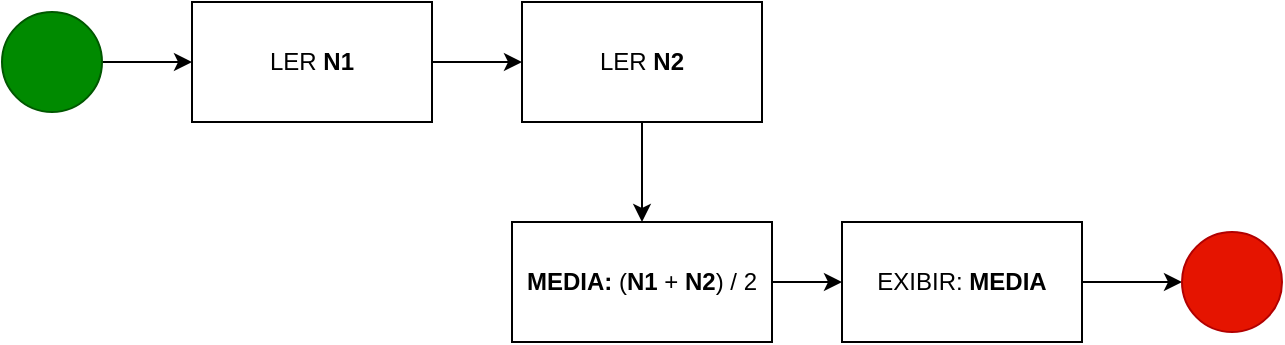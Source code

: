 <mxfile version="20.8.16" type="device" pages="3"><diagram name="Página-1" id="im9TYyt6e-42i8kbJlmr"><mxGraphModel dx="954" dy="664" grid="1" gridSize="10" guides="1" tooltips="1" connect="1" arrows="1" fold="1" page="1" pageScale="1" pageWidth="827" pageHeight="1169" math="0" shadow="0"><root><mxCell id="0"/><mxCell id="1" parent="0"/><mxCell id="_93w0_g1gHF-XJ7xFoQS-3" value="" style="edgeStyle=orthogonalEdgeStyle;rounded=0;orthogonalLoop=1;jettySize=auto;html=1;" edge="1" parent="1" source="_93w0_g1gHF-XJ7xFoQS-1" target="_93w0_g1gHF-XJ7xFoQS-2"><mxGeometry relative="1" as="geometry"/></mxCell><mxCell id="_93w0_g1gHF-XJ7xFoQS-1" value="" style="ellipse;whiteSpace=wrap;html=1;aspect=fixed;fillColor=#008a00;fontColor=#ffffff;strokeColor=#005700;" vertex="1" parent="1"><mxGeometry x="50" y="110" width="50" height="50" as="geometry"/></mxCell><mxCell id="_93w0_g1gHF-XJ7xFoQS-5" value="" style="edgeStyle=orthogonalEdgeStyle;rounded=0;orthogonalLoop=1;jettySize=auto;html=1;" edge="1" parent="1" source="_93w0_g1gHF-XJ7xFoQS-2" target="_93w0_g1gHF-XJ7xFoQS-4"><mxGeometry relative="1" as="geometry"/></mxCell><mxCell id="_93w0_g1gHF-XJ7xFoQS-2" value="LER &lt;b&gt;N1&lt;/b&gt;" style="whiteSpace=wrap;html=1;" vertex="1" parent="1"><mxGeometry x="145" y="105" width="120" height="60" as="geometry"/></mxCell><mxCell id="_93w0_g1gHF-XJ7xFoQS-7" value="" style="edgeStyle=orthogonalEdgeStyle;rounded=0;orthogonalLoop=1;jettySize=auto;html=1;" edge="1" parent="1" source="_93w0_g1gHF-XJ7xFoQS-4" target="_93w0_g1gHF-XJ7xFoQS-6"><mxGeometry relative="1" as="geometry"/></mxCell><mxCell id="_93w0_g1gHF-XJ7xFoQS-4" value="LER &lt;b&gt;N2&lt;/b&gt;" style="whiteSpace=wrap;html=1;" vertex="1" parent="1"><mxGeometry x="310" y="105" width="120" height="60" as="geometry"/></mxCell><mxCell id="_93w0_g1gHF-XJ7xFoQS-9" value="" style="edgeStyle=orthogonalEdgeStyle;rounded=0;orthogonalLoop=1;jettySize=auto;html=1;" edge="1" parent="1" source="_93w0_g1gHF-XJ7xFoQS-6" target="_93w0_g1gHF-XJ7xFoQS-8"><mxGeometry relative="1" as="geometry"/></mxCell><mxCell id="_93w0_g1gHF-XJ7xFoQS-6" value="&lt;b&gt;MEDIA: &lt;/b&gt;(&lt;b&gt;N1&lt;/b&gt; + &lt;b&gt;N2&lt;/b&gt;) / 2" style="whiteSpace=wrap;html=1;" vertex="1" parent="1"><mxGeometry x="305" y="215" width="130" height="60" as="geometry"/></mxCell><mxCell id="_93w0_g1gHF-XJ7xFoQS-11" value="" style="edgeStyle=orthogonalEdgeStyle;rounded=0;orthogonalLoop=1;jettySize=auto;html=1;" edge="1" parent="1" source="_93w0_g1gHF-XJ7xFoQS-8" target="_93w0_g1gHF-XJ7xFoQS-10"><mxGeometry relative="1" as="geometry"/></mxCell><mxCell id="_93w0_g1gHF-XJ7xFoQS-8" value="EXIBIR: &lt;b&gt;MEDIA&lt;/b&gt;" style="whiteSpace=wrap;html=1;" vertex="1" parent="1"><mxGeometry x="470" y="215" width="120" height="60" as="geometry"/></mxCell><mxCell id="_93w0_g1gHF-XJ7xFoQS-10" value="" style="ellipse;whiteSpace=wrap;html=1;aspect=fixed;fillColor=#e51400;fontColor=#ffffff;strokeColor=#B20000;" vertex="1" parent="1"><mxGeometry x="640" y="220" width="50" height="50" as="geometry"/></mxCell></root></mxGraphModel></diagram><diagram id="t80I6NuHK-PuGXfwJQb-" name="Página-2"><mxGraphModel dx="954" dy="664" grid="1" gridSize="10" guides="1" tooltips="1" connect="1" arrows="1" fold="1" page="1" pageScale="1" pageWidth="827" pageHeight="1169" math="0" shadow="0"><root><mxCell id="0"/><mxCell id="1" parent="0"/><mxCell id="fE0fvDLHwSbxk-1iv0Ez-1" value="" style="edgeStyle=orthogonalEdgeStyle;rounded=0;orthogonalLoop=1;jettySize=auto;html=1;" edge="1" parent="1" source="fE0fvDLHwSbxk-1iv0Ez-2" target="fE0fvDLHwSbxk-1iv0Ez-4"><mxGeometry relative="1" as="geometry"/></mxCell><mxCell id="fE0fvDLHwSbxk-1iv0Ez-2" value="" style="ellipse;whiteSpace=wrap;html=1;aspect=fixed;fillColor=#008a00;fontColor=#ffffff;strokeColor=#005700;" vertex="1" parent="1"><mxGeometry x="50" y="110" width="50" height="50" as="geometry"/></mxCell><mxCell id="fE0fvDLHwSbxk-1iv0Ez-3" value="" style="edgeStyle=orthogonalEdgeStyle;rounded=0;orthogonalLoop=1;jettySize=auto;html=1;" edge="1" parent="1" source="fE0fvDLHwSbxk-1iv0Ez-4" target="fE0fvDLHwSbxk-1iv0Ez-6"><mxGeometry relative="1" as="geometry"/></mxCell><mxCell id="fE0fvDLHwSbxk-1iv0Ez-4" value="LER &lt;b&gt;N1&lt;/b&gt;" style="whiteSpace=wrap;html=1;" vertex="1" parent="1"><mxGeometry x="145" y="105" width="120" height="60" as="geometry"/></mxCell><mxCell id="fE0fvDLHwSbxk-1iv0Ez-5" value="" style="edgeStyle=orthogonalEdgeStyle;rounded=0;orthogonalLoop=1;jettySize=auto;html=1;" edge="1" parent="1" source="fE0fvDLHwSbxk-1iv0Ez-6" target="fE0fvDLHwSbxk-1iv0Ez-8"><mxGeometry relative="1" as="geometry"/></mxCell><mxCell id="fE0fvDLHwSbxk-1iv0Ez-6" value="LER &lt;b&gt;N2&lt;/b&gt;" style="whiteSpace=wrap;html=1;" vertex="1" parent="1"><mxGeometry x="310" y="105" width="120" height="60" as="geometry"/></mxCell><mxCell id="fE0fvDLHwSbxk-1iv0Ez-13" value="" style="edgeStyle=orthogonalEdgeStyle;rounded=0;orthogonalLoop=1;jettySize=auto;html=1;" edge="1" parent="1" source="fE0fvDLHwSbxk-1iv0Ez-8" target="fE0fvDLHwSbxk-1iv0Ez-12"><mxGeometry relative="1" as="geometry"/></mxCell><mxCell id="fE0fvDLHwSbxk-1iv0Ez-8" value="&lt;b&gt;MEDIA: &lt;/b&gt;(&lt;b&gt;N1&lt;/b&gt; + &lt;b&gt;N2&lt;/b&gt;) / 2" style="whiteSpace=wrap;html=1;" vertex="1" parent="1"><mxGeometry x="305" y="215" width="130" height="60" as="geometry"/></mxCell><mxCell id="fE0fvDLHwSbxk-1iv0Ez-11" value="" style="ellipse;whiteSpace=wrap;html=1;aspect=fixed;fillColor=#e51400;fontColor=#ffffff;strokeColor=#B20000;" vertex="1" parent="1"><mxGeometry x="665" y="380" width="50" height="50" as="geometry"/></mxCell><mxCell id="fE0fvDLHwSbxk-1iv0Ez-15" value="" style="edgeStyle=orthogonalEdgeStyle;rounded=0;orthogonalLoop=1;jettySize=auto;html=1;" edge="1" parent="1" source="fE0fvDLHwSbxk-1iv0Ez-12" target="fE0fvDLHwSbxk-1iv0Ez-14"><mxGeometry relative="1" as="geometry"/></mxCell><mxCell id="fE0fvDLHwSbxk-1iv0Ez-17" value="" style="edgeStyle=orthogonalEdgeStyle;rounded=0;orthogonalLoop=1;jettySize=auto;html=1;" edge="1" parent="1" source="fE0fvDLHwSbxk-1iv0Ez-12" target="fE0fvDLHwSbxk-1iv0Ez-16"><mxGeometry relative="1" as="geometry"/></mxCell><mxCell id="fE0fvDLHwSbxk-1iv0Ez-12" value="" style="rhombus;whiteSpace=wrap;html=1;" vertex="1" parent="1"><mxGeometry x="470" y="205" width="80" height="80" as="geometry"/></mxCell><mxCell id="fE0fvDLHwSbxk-1iv0Ez-19" value="" style="edgeStyle=orthogonalEdgeStyle;rounded=0;orthogonalLoop=1;jettySize=auto;html=1;" edge="1" parent="1" source="fE0fvDLHwSbxk-1iv0Ez-14" target="fE0fvDLHwSbxk-1iv0Ez-11"><mxGeometry relative="1" as="geometry"/></mxCell><mxCell id="fE0fvDLHwSbxk-1iv0Ez-14" value="EXIBIR&lt;br&gt;&lt;b&gt;&quot;#partiuestágio&quot;&lt;/b&gt;" style="whiteSpace=wrap;html=1;" vertex="1" parent="1"><mxGeometry x="630" y="215" width="120" height="60" as="geometry"/></mxCell><mxCell id="fE0fvDLHwSbxk-1iv0Ez-18" value="" style="edgeStyle=orthogonalEdgeStyle;rounded=0;orthogonalLoop=1;jettySize=auto;html=1;" edge="1" parent="1" source="fE0fvDLHwSbxk-1iv0Ez-16" target="fE0fvDLHwSbxk-1iv0Ez-11"><mxGeometry relative="1" as="geometry"/></mxCell><mxCell id="fE0fvDLHwSbxk-1iv0Ez-16" value="&amp;nbsp;EXIBIR&lt;br&gt;&lt;b&gt;&quot;#partiutentardenovo&quot;&lt;/b&gt;" style="whiteSpace=wrap;html=1;" vertex="1" parent="1"><mxGeometry x="445" y="375" width="130" height="60" as="geometry"/></mxCell><mxCell id="pgEuufgnjsU26JiTJMQs-2" value="SE &amp;gt;= 5" style="text;strokeColor=none;align=center;fillColor=none;html=1;verticalAlign=middle;whiteSpace=wrap;rounded=0;" vertex="1" parent="1"><mxGeometry x="555" y="215" width="60" height="30" as="geometry"/></mxCell><mxCell id="pgEuufgnjsU26JiTJMQs-3" value="SE &amp;lt;5" style="text;strokeColor=none;align=center;fillColor=none;html=1;verticalAlign=middle;whiteSpace=wrap;rounded=0;" vertex="1" parent="1"><mxGeometry x="445" y="320" width="60" height="30" as="geometry"/></mxCell></root></mxGraphModel></diagram><diagram id="pU2yJzk2Nqw5oH6nGd_S" name="Página-3"><mxGraphModel dx="1363" dy="949" grid="1" gridSize="10" guides="1" tooltips="1" connect="1" arrows="1" fold="1" page="1" pageScale="1" pageWidth="827" pageHeight="1169" math="0" shadow="0"><root><mxCell id="0"/><mxCell id="1" parent="0"/><mxCell id="a8UkODSHnQuNgALsL__X-3" value="" style="edgeStyle=orthogonalEdgeStyle;rounded=0;orthogonalLoop=1;jettySize=auto;html=1;" edge="1" parent="1" source="a8UkODSHnQuNgALsL__X-1" target="a8UkODSHnQuNgALsL__X-2"><mxGeometry relative="1" as="geometry"/></mxCell><mxCell id="a8UkODSHnQuNgALsL__X-1" value="" style="ellipse;whiteSpace=wrap;html=1;aspect=fixed;fillColor=#008a00;fontColor=#ffffff;strokeColor=#005700;" vertex="1" parent="1"><mxGeometry x="70" y="140" width="50" height="50" as="geometry"/></mxCell><mxCell id="a8UkODSHnQuNgALsL__X-5" value="" style="edgeStyle=orthogonalEdgeStyle;rounded=0;orthogonalLoop=1;jettySize=auto;html=1;" edge="1" parent="1" source="a8UkODSHnQuNgALsL__X-2" target="a8UkODSHnQuNgALsL__X-4"><mxGeometry relative="1" as="geometry"/></mxCell><mxCell id="a8UkODSHnQuNgALsL__X-2" value="LER &lt;b&gt;IDADE&lt;/b&gt;" style="whiteSpace=wrap;html=1;" vertex="1" parent="1"><mxGeometry x="165" y="135" width="120" height="60" as="geometry"/></mxCell><mxCell id="a8UkODSHnQuNgALsL__X-7" value="" style="edgeStyle=orthogonalEdgeStyle;rounded=0;orthogonalLoop=1;jettySize=auto;html=1;" edge="1" parent="1" source="a8UkODSHnQuNgALsL__X-4" target="a8UkODSHnQuNgALsL__X-6"><mxGeometry relative="1" as="geometry"/></mxCell><mxCell id="a8UkODSHnQuNgALsL__X-4" value="LER &lt;b&gt;SEXO&lt;/b&gt;" style="whiteSpace=wrap;html=1;" vertex="1" parent="1"><mxGeometry x="365" y="135" width="120" height="60" as="geometry"/></mxCell><mxCell id="a8UkODSHnQuNgALsL__X-9" value="" style="edgeStyle=orthogonalEdgeStyle;rounded=0;orthogonalLoop=1;jettySize=auto;html=1;" edge="1" parent="1" source="a8UkODSHnQuNgALsL__X-6" target="a8UkODSHnQuNgALsL__X-8"><mxGeometry relative="1" as="geometry"/></mxCell><mxCell id="a8UkODSHnQuNgALsL__X-11" value="" style="edgeStyle=orthogonalEdgeStyle;rounded=0;orthogonalLoop=1;jettySize=auto;html=1;" edge="1" parent="1" source="a8UkODSHnQuNgALsL__X-6" target="a8UkODSHnQuNgALsL__X-10"><mxGeometry relative="1" as="geometry"/></mxCell><mxCell id="a8UkODSHnQuNgALsL__X-20" value="" style="edgeStyle=orthogonalEdgeStyle;rounded=0;orthogonalLoop=1;jettySize=auto;html=1;" edge="1" parent="1" source="a8UkODSHnQuNgALsL__X-6" target="a8UkODSHnQuNgALsL__X-12"><mxGeometry relative="1" as="geometry"/></mxCell><mxCell id="a8UkODSHnQuNgALsL__X-6" value="" style="rhombus;whiteSpace=wrap;html=1;" vertex="1" parent="1"><mxGeometry x="385" y="265" width="80" height="80" as="geometry"/></mxCell><mxCell id="a8UkODSHnQuNgALsL__X-8" value="EXIBIR&lt;br&gt;&lt;b&gt;&quot;Você é homem e menino&quot;&lt;/b&gt;" style="whiteSpace=wrap;html=1;" vertex="1" parent="1"><mxGeometry x="540" y="230" width="120" height="60" as="geometry"/></mxCell><mxCell id="y8ASzhYkfJfi2jq7RloC-3" value="" style="edgeStyle=orthogonalEdgeStyle;rounded=0;orthogonalLoop=1;jettySize=auto;html=1;" edge="1" parent="1" source="a8UkODSHnQuNgALsL__X-10" target="a8UkODSHnQuNgALsL__X-14"><mxGeometry relative="1" as="geometry"/></mxCell><mxCell id="y8ASzhYkfJfi2jq7RloC-4" value="" style="edgeStyle=orthogonalEdgeStyle;rounded=0;orthogonalLoop=1;jettySize=auto;html=1;" edge="1" parent="1" source="a8UkODSHnQuNgALsL__X-10" target="a8UkODSHnQuNgALsL__X-18"><mxGeometry relative="1" as="geometry"><Array as="points"><mxPoint x="425" y="560"/></Array></mxGeometry></mxCell><mxCell id="a8UkODSHnQuNgALsL__X-10" value="" style="rhombus;whiteSpace=wrap;html=1;" vertex="1" parent="1"><mxGeometry x="385" y="425" width="80" height="80" as="geometry"/></mxCell><mxCell id="a8UkODSHnQuNgALsL__X-12" value="EXIBIR&lt;br&gt;&lt;b&gt;&quot;Você é homem maior de idade&quot;&lt;/b&gt;" style="whiteSpace=wrap;html=1;" vertex="1" parent="1"><mxGeometry x="540" y="330" width="120" height="60" as="geometry"/></mxCell><mxCell id="a8UkODSHnQuNgALsL__X-14" value="EXIBIR&lt;br&gt;&lt;b&gt;&quot;Você é mulher e menina&quot;&lt;/b&gt;" style="whiteSpace=wrap;html=1;" vertex="1" parent="1"><mxGeometry x="540" y="435" width="120" height="60" as="geometry"/></mxCell><mxCell id="a8UkODSHnQuNgALsL__X-18" value="&lt;br&gt;EXIBIR&lt;br&gt;&lt;p style=&quot;box-sizing: border-box; font-family: &amp;quot;Exo 2&amp;quot;, Barlow; margin-top: 0px; margin-bottom: 1rem;&quot;&gt;&amp;nbsp;&lt;b&gt;&quot;Você é mulher maior de idade&quot;&lt;/b&gt;&lt;/p&gt;" style="whiteSpace=wrap;html=1;align=center;" vertex="1" parent="1"><mxGeometry x="540" y="525" width="120" height="60" as="geometry"/></mxCell><mxCell id="y8ASzhYkfJfi2jq7RloC-1" value="SE &quot;M&quot;" style="text;strokeColor=none;align=center;fillColor=none;html=1;verticalAlign=middle;whiteSpace=wrap;rounded=0;" vertex="1" parent="1"><mxGeometry x="365" y="220" width="60" height="30" as="geometry"/></mxCell><mxCell id="y8ASzhYkfJfi2jq7RloC-2" value="SE &quot;F&quot;" style="text;strokeColor=none;align=center;fillColor=none;html=1;verticalAlign=middle;whiteSpace=wrap;rounded=0;" vertex="1" parent="1"><mxGeometry x="365" y="370" width="60" height="30" as="geometry"/></mxCell><mxCell id="y8ASzhYkfJfi2jq7RloC-5" value="" style="ellipse;whiteSpace=wrap;html=1;aspect=fixed;fillColor=#e51400;fontColor=#ffffff;strokeColor=#B20000;" vertex="1" parent="1"><mxGeometry x="700" y="630" width="50" height="50" as="geometry"/></mxCell><mxCell id="y8ASzhYkfJfi2jq7RloC-11" value="" style="endArrow=classic;html=1;rounded=0;exitX=1;exitY=0.5;exitDx=0;exitDy=0;entryX=0.74;entryY=0.08;entryDx=0;entryDy=0;entryPerimeter=0;" edge="1" parent="1" source="a8UkODSHnQuNgALsL__X-8" target="y8ASzhYkfJfi2jq7RloC-5"><mxGeometry width="50" height="50" relative="1" as="geometry"><mxPoint x="140" y="530" as="sourcePoint"/><mxPoint x="740" y="630" as="targetPoint"/><Array as="points"><mxPoint x="760" y="260"/><mxPoint x="760" y="470"/></Array></mxGeometry></mxCell><mxCell id="y8ASzhYkfJfi2jq7RloC-14" value="" style="endArrow=classic;html=1;rounded=0;exitX=1;exitY=0.5;exitDx=0;exitDy=0;entryX=0.554;entryY=-0.007;entryDx=0;entryDy=0;entryPerimeter=0;" edge="1" parent="1" source="a8UkODSHnQuNgALsL__X-12" target="y8ASzhYkfJfi2jq7RloC-5"><mxGeometry width="50" height="50" relative="1" as="geometry"><mxPoint x="400" y="470" as="sourcePoint"/><mxPoint x="450" y="420" as="targetPoint"/><Array as="points"><mxPoint x="720" y="360"/></Array></mxGeometry></mxCell><mxCell id="y8ASzhYkfJfi2jq7RloC-15" value="" style="endArrow=classic;html=1;rounded=0;exitX=1.014;exitY=0.55;exitDx=0;exitDy=0;exitPerimeter=0;entryX=0.332;entryY=0.036;entryDx=0;entryDy=0;entryPerimeter=0;" edge="1" parent="1" source="a8UkODSHnQuNgALsL__X-14" target="y8ASzhYkfJfi2jq7RloC-5"><mxGeometry width="50" height="50" relative="1" as="geometry"><mxPoint x="590" y="490" as="sourcePoint"/><mxPoint x="720" y="630" as="targetPoint"/><Array as="points"><mxPoint x="700" y="468"/><mxPoint x="710" y="550"/></Array></mxGeometry></mxCell><mxCell id="y8ASzhYkfJfi2jq7RloC-16" value="" style="endArrow=classic;html=1;rounded=0;exitX=1;exitY=0.5;exitDx=0;exitDy=0;entryX=0.186;entryY=0.106;entryDx=0;entryDy=0;entryPerimeter=0;" edge="1" parent="1" source="a8UkODSHnQuNgALsL__X-18" target="y8ASzhYkfJfi2jq7RloC-5"><mxGeometry width="50" height="50" relative="1" as="geometry"><mxPoint x="550" y="600" as="sourcePoint"/><mxPoint x="600" y="550" as="targetPoint"/><Array as="points"><mxPoint x="670" y="560"/></Array></mxGeometry></mxCell></root></mxGraphModel></diagram></mxfile>